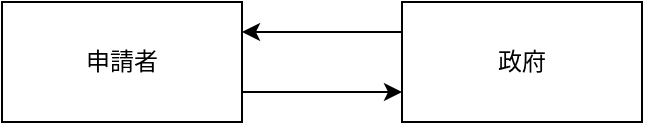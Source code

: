 <mxfile>
    <diagram id="T_4W54oWVtk663exUE8d" name="第1頁">
        <mxGraphModel dx="942" dy="581" grid="1" gridSize="10" guides="1" tooltips="1" connect="1" arrows="1" fold="1" page="1" pageScale="1" pageWidth="827" pageHeight="1169" math="0" shadow="0">
            <root>
                <mxCell id="0"/>
                <mxCell id="1" parent="0"/>
                <mxCell id="5" style="edgeStyle=none;html=1;exitX=0;exitY=0.25;exitDx=0;exitDy=0;entryX=1;entryY=0.25;entryDx=0;entryDy=0;" edge="1" parent="1" source="2" target="3">
                    <mxGeometry relative="1" as="geometry"/>
                </mxCell>
                <mxCell id="2" value="政府" style="rounded=0;whiteSpace=wrap;html=1;" vertex="1" parent="1">
                    <mxGeometry x="420" y="270" width="120" height="60" as="geometry"/>
                </mxCell>
                <mxCell id="4" style="edgeStyle=none;html=1;exitX=1;exitY=0.75;exitDx=0;exitDy=0;entryX=0;entryY=0.75;entryDx=0;entryDy=0;" edge="1" parent="1" source="3" target="2">
                    <mxGeometry relative="1" as="geometry"/>
                </mxCell>
                <mxCell id="3" value="申請者" style="rounded=0;whiteSpace=wrap;html=1;" vertex="1" parent="1">
                    <mxGeometry x="220" y="270" width="120" height="60" as="geometry"/>
                </mxCell>
            </root>
        </mxGraphModel>
    </diagram>
</mxfile>